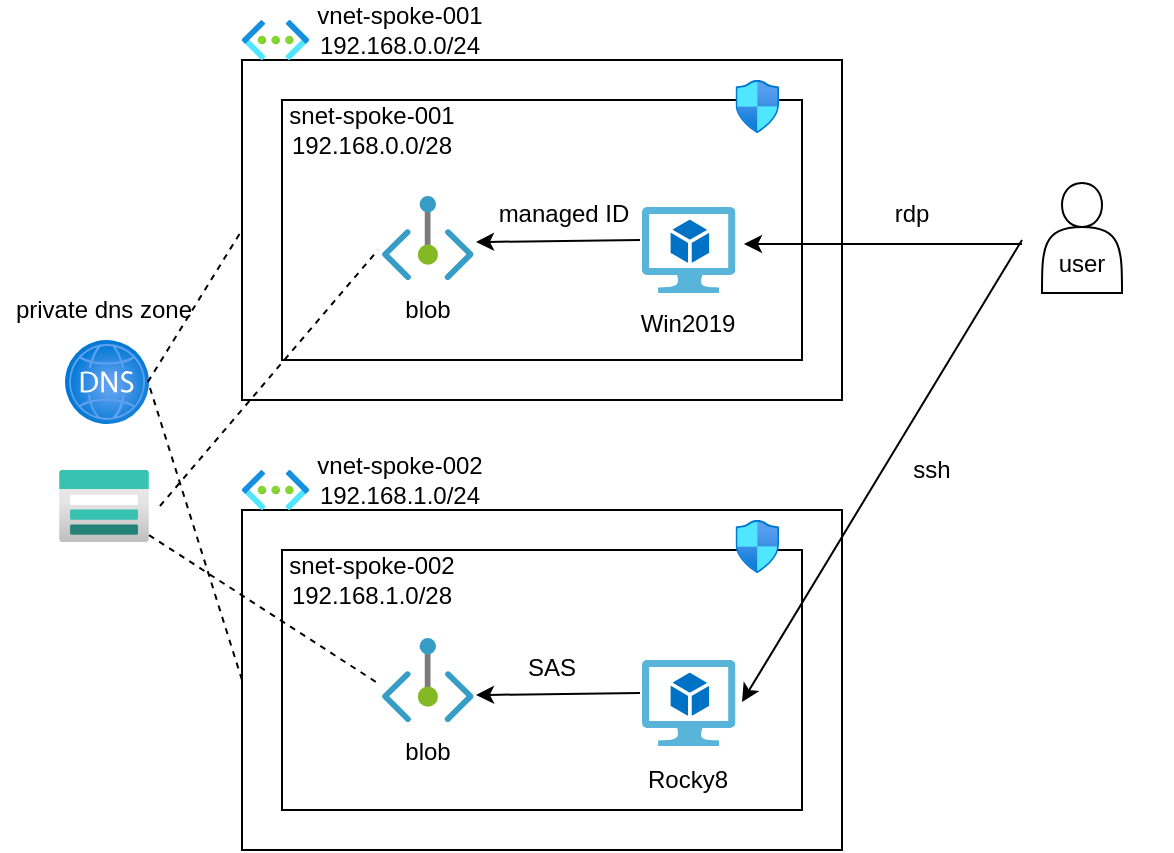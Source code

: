 <mxfile>
    <diagram id="17PBp_T6aiC_LHO7uLwj" name="Page-1">
        <mxGraphModel dx="1137" dy="779" grid="1" gridSize="10" guides="1" tooltips="1" connect="1" arrows="1" fold="1" page="1" pageScale="1" pageWidth="827" pageHeight="1169" math="0" shadow="0">
            <root>
                <mxCell id="0"/>
                <mxCell id="1" parent="0"/>
                <mxCell id="2" value="" style="rounded=0;whiteSpace=wrap;html=1;" vertex="1" parent="1">
                    <mxGeometry x="130" y="80" width="300" height="170" as="geometry"/>
                </mxCell>
                <mxCell id="3" value="vnet-spoke-001 192.168.0.0/24" style="text;html=1;align=center;verticalAlign=middle;whiteSpace=wrap;rounded=0;" vertex="1" parent="1">
                    <mxGeometry x="163.5" y="50" width="90" height="30" as="geometry"/>
                </mxCell>
                <mxCell id="4" value="" style="image;aspect=fixed;html=1;points=[];align=center;fontSize=12;image=img/lib/azure2/networking/Virtual_Networks.svg;" vertex="1" parent="1">
                    <mxGeometry x="130.0" y="60" width="33.5" height="20" as="geometry"/>
                </mxCell>
                <mxCell id="5" value="" style="rounded=0;whiteSpace=wrap;html=1;" vertex="1" parent="1">
                    <mxGeometry x="150" y="100" width="260" height="130" as="geometry"/>
                </mxCell>
                <mxCell id="6" value="" style="aspect=fixed;html=1;points=[];align=center;image;fontSize=12;image=img/lib/azure2/storage/Storage_Accounts.svg;" vertex="1" parent="1">
                    <mxGeometry x="38.5" y="285" width="45" height="36" as="geometry"/>
                </mxCell>
                <mxCell id="7" value="snet-spoke-001&lt;br&gt;192.168.0.0/28" style="text;html=1;align=center;verticalAlign=middle;whiteSpace=wrap;rounded=0;" vertex="1" parent="1">
                    <mxGeometry x="150" y="100" width="90" height="30" as="geometry"/>
                </mxCell>
                <mxCell id="8" value="" style="sketch=0;aspect=fixed;html=1;points=[];align=center;image;fontSize=12;image=img/lib/mscae/Virtual_Machine_2.svg;" vertex="1" parent="1">
                    <mxGeometry x="330" y="153.5" width="46.74" height="43" as="geometry"/>
                </mxCell>
                <mxCell id="9" value="" style="endArrow=classic;html=1;entryX=1.091;entryY=0.43;entryDx=0;entryDy=0;entryPerimeter=0;" edge="1" parent="1" target="8">
                    <mxGeometry width="50" height="50" relative="1" as="geometry">
                        <mxPoint x="520" y="172" as="sourcePoint"/>
                        <mxPoint x="560" y="180" as="targetPoint"/>
                    </mxGeometry>
                </mxCell>
                <mxCell id="10" value="" style="shape=actor;whiteSpace=wrap;html=1;" vertex="1" parent="1">
                    <mxGeometry x="530" y="141.5" width="40" height="55" as="geometry"/>
                </mxCell>
                <mxCell id="11" value="" style="aspect=fixed;html=1;points=[];align=center;image;fontSize=12;image=img/lib/azure2/networking/Private_Endpoint.svg;" vertex="1" parent="1">
                    <mxGeometry x="200" y="148" width="45.82" height="42" as="geometry"/>
                </mxCell>
                <mxCell id="12" value="" style="endArrow=classic;html=1;entryX=1.026;entryY=0.548;entryDx=0;entryDy=0;entryPerimeter=0;exitX=-0.021;exitY=0.384;exitDx=0;exitDy=0;exitPerimeter=0;" edge="1" parent="1" source="8" target="11">
                    <mxGeometry width="50" height="50" relative="1" as="geometry">
                        <mxPoint x="310" y="360" as="sourcePoint"/>
                        <mxPoint x="360" y="310" as="targetPoint"/>
                    </mxGeometry>
                </mxCell>
                <mxCell id="13" value="" style="rounded=0;whiteSpace=wrap;html=1;" vertex="1" parent="1">
                    <mxGeometry x="130" y="305" width="300" height="170" as="geometry"/>
                </mxCell>
                <mxCell id="14" value="" style="image;aspect=fixed;html=1;points=[];align=center;fontSize=12;image=img/lib/azure2/networking/Virtual_Networks.svg;" vertex="1" parent="1">
                    <mxGeometry x="130.0" y="285" width="33.5" height="20" as="geometry"/>
                </mxCell>
                <mxCell id="15" value="vnet-spoke-002 192.168.1.0/24" style="text;html=1;align=center;verticalAlign=middle;whiteSpace=wrap;rounded=0;" vertex="1" parent="1">
                    <mxGeometry x="163.5" y="275" width="90" height="30" as="geometry"/>
                </mxCell>
                <mxCell id="18" value="" style="endArrow=none;dashed=1;html=1;exitX=1.122;exitY=0.5;exitDx=0;exitDy=0;exitPerimeter=0;entryX=-0.044;entryY=0.643;entryDx=0;entryDy=0;entryPerimeter=0;" edge="1" parent="1" source="6" target="11">
                    <mxGeometry width="50" height="50" relative="1" as="geometry">
                        <mxPoint x="510" y="270" as="sourcePoint"/>
                        <mxPoint x="560" y="220" as="targetPoint"/>
                    </mxGeometry>
                </mxCell>
                <mxCell id="20" value="" style="rounded=0;whiteSpace=wrap;html=1;" vertex="1" parent="1">
                    <mxGeometry x="150" y="325" width="260" height="130" as="geometry"/>
                </mxCell>
                <mxCell id="21" value="" style="aspect=fixed;html=1;points=[];align=center;image;fontSize=12;image=img/lib/azure2/networking/Private_Endpoint.svg;" vertex="1" parent="1">
                    <mxGeometry x="200" y="369" width="45.82" height="42" as="geometry"/>
                </mxCell>
                <mxCell id="22" value="" style="endArrow=none;dashed=1;html=1;entryX=-0.065;entryY=0.524;entryDx=0;entryDy=0;entryPerimeter=0;" edge="1" parent="1" source="6" target="21">
                    <mxGeometry width="50" height="50" relative="1" as="geometry">
                        <mxPoint x="120" y="180" as="sourcePoint"/>
                        <mxPoint x="207.984" y="185.006" as="targetPoint"/>
                    </mxGeometry>
                </mxCell>
                <mxCell id="24" value="" style="sketch=0;aspect=fixed;html=1;points=[];align=center;image;fontSize=12;image=img/lib/mscae/Virtual_Machine_2.svg;" vertex="1" parent="1">
                    <mxGeometry x="330" y="380" width="46.74" height="43" as="geometry"/>
                </mxCell>
                <mxCell id="25" value="" style="endArrow=classic;html=1;entryX=1.026;entryY=0.548;entryDx=0;entryDy=0;entryPerimeter=0;exitX=-0.021;exitY=0.384;exitDx=0;exitDy=0;exitPerimeter=0;" edge="1" parent="1" source="24">
                    <mxGeometry width="50" height="50" relative="1" as="geometry">
                        <mxPoint x="310" y="586.5" as="sourcePoint"/>
                        <mxPoint x="247.011" y="397.516" as="targetPoint"/>
                    </mxGeometry>
                </mxCell>
                <mxCell id="26" value="" style="endArrow=classic;html=1;entryX=1.07;entryY=0.488;entryDx=0;entryDy=0;entryPerimeter=0;" edge="1" parent="1" target="24">
                    <mxGeometry width="50" height="50" relative="1" as="geometry">
                        <mxPoint x="520" y="170" as="sourcePoint"/>
                        <mxPoint x="590" y="210" as="targetPoint"/>
                    </mxGeometry>
                </mxCell>
                <mxCell id="27" value="user" style="text;html=1;align=center;verticalAlign=middle;whiteSpace=wrap;rounded=0;" vertex="1" parent="1">
                    <mxGeometry x="505" y="166.5" width="90" height="30" as="geometry"/>
                </mxCell>
                <mxCell id="28" value="ssh" style="text;html=1;align=center;verticalAlign=middle;whiteSpace=wrap;rounded=0;" vertex="1" parent="1">
                    <mxGeometry x="430" y="270" width="90" height="30" as="geometry"/>
                </mxCell>
                <mxCell id="29" value="rdp" style="text;html=1;align=center;verticalAlign=middle;whiteSpace=wrap;rounded=0;" vertex="1" parent="1">
                    <mxGeometry x="420" y="141.5" width="90" height="30" as="geometry"/>
                </mxCell>
                <mxCell id="30" value="" style="image;aspect=fixed;html=1;points=[];align=center;fontSize=12;image=img/lib/azure2/networking/Network_Security_Groups.svg;" vertex="1" parent="1">
                    <mxGeometry x="376.74" y="90" width="21.82" height="26.5" as="geometry"/>
                </mxCell>
                <mxCell id="31" value="" style="image;aspect=fixed;html=1;points=[];align=center;fontSize=12;image=img/lib/azure2/networking/Network_Security_Groups.svg;" vertex="1" parent="1">
                    <mxGeometry x="376.74" y="310" width="21.82" height="26.5" as="geometry"/>
                </mxCell>
                <mxCell id="32" value="managed ID" style="text;html=1;align=center;verticalAlign=middle;whiteSpace=wrap;rounded=0;" vertex="1" parent="1">
                    <mxGeometry x="245.82" y="141.5" width="90" height="30" as="geometry"/>
                </mxCell>
                <mxCell id="33" value="SAS" style="text;html=1;align=center;verticalAlign=middle;whiteSpace=wrap;rounded=0;" vertex="1" parent="1">
                    <mxGeometry x="240" y="369" width="90" height="30" as="geometry"/>
                </mxCell>
                <mxCell id="34" value="snet-spoke-002&lt;br&gt;192.168.1.0/28" style="text;html=1;align=center;verticalAlign=middle;whiteSpace=wrap;rounded=0;" vertex="1" parent="1">
                    <mxGeometry x="150" y="325" width="90" height="30" as="geometry"/>
                </mxCell>
                <mxCell id="36" value="Win2019" style="text;html=1;align=center;verticalAlign=middle;whiteSpace=wrap;rounded=0;" vertex="1" parent="1">
                    <mxGeometry x="308.37" y="196.5" width="90" height="30" as="geometry"/>
                </mxCell>
                <mxCell id="37" value="Rocky8" style="text;html=1;align=center;verticalAlign=middle;whiteSpace=wrap;rounded=0;" vertex="1" parent="1">
                    <mxGeometry x="308.37" y="425" width="90" height="30" as="geometry"/>
                </mxCell>
                <mxCell id="38" value="" style="aspect=fixed;html=1;points=[];align=center;image;fontSize=12;image=img/lib/azure2/networking/DNS_Zones.svg;" vertex="1" parent="1">
                    <mxGeometry x="41.5" y="220" width="42" height="42" as="geometry"/>
                </mxCell>
                <mxCell id="40" value="" style="endArrow=none;dashed=1;html=1;exitX=0.986;exitY=0.5;exitDx=0;exitDy=0;exitPerimeter=0;entryX=0;entryY=0.5;entryDx=0;entryDy=0;" edge="1" parent="1" source="38" target="2">
                    <mxGeometry width="50" height="50" relative="1" as="geometry">
                        <mxPoint x="118.5" y="153.5" as="sourcePoint"/>
                        <mxPoint x="192.494" y="120.506" as="targetPoint"/>
                    </mxGeometry>
                </mxCell>
                <mxCell id="43" value="" style="endArrow=none;dashed=1;html=1;exitX=1.012;exitY=0.571;exitDx=0;exitDy=0;exitPerimeter=0;entryX=0;entryY=0.5;entryDx=0;entryDy=0;" edge="1" parent="1" source="38" target="13">
                    <mxGeometry width="50" height="50" relative="1" as="geometry">
                        <mxPoint x="92.912" y="261" as="sourcePoint"/>
                        <mxPoint x="160" y="175" as="targetPoint"/>
                    </mxGeometry>
                </mxCell>
                <mxCell id="44" value="private dns zone" style="text;html=1;align=center;verticalAlign=middle;whiteSpace=wrap;rounded=0;" vertex="1" parent="1">
                    <mxGeometry x="9" y="190" width="104" height="30" as="geometry"/>
                </mxCell>
                <mxCell id="45" value="blob" style="text;html=1;align=center;verticalAlign=middle;whiteSpace=wrap;rounded=0;" vertex="1" parent="1">
                    <mxGeometry x="177.91" y="190" width="90" height="30" as="geometry"/>
                </mxCell>
                <mxCell id="46" value="blob" style="text;html=1;align=center;verticalAlign=middle;whiteSpace=wrap;rounded=0;" vertex="1" parent="1">
                    <mxGeometry x="177.91" y="411" width="90" height="30" as="geometry"/>
                </mxCell>
            </root>
        </mxGraphModel>
    </diagram>
</mxfile>
